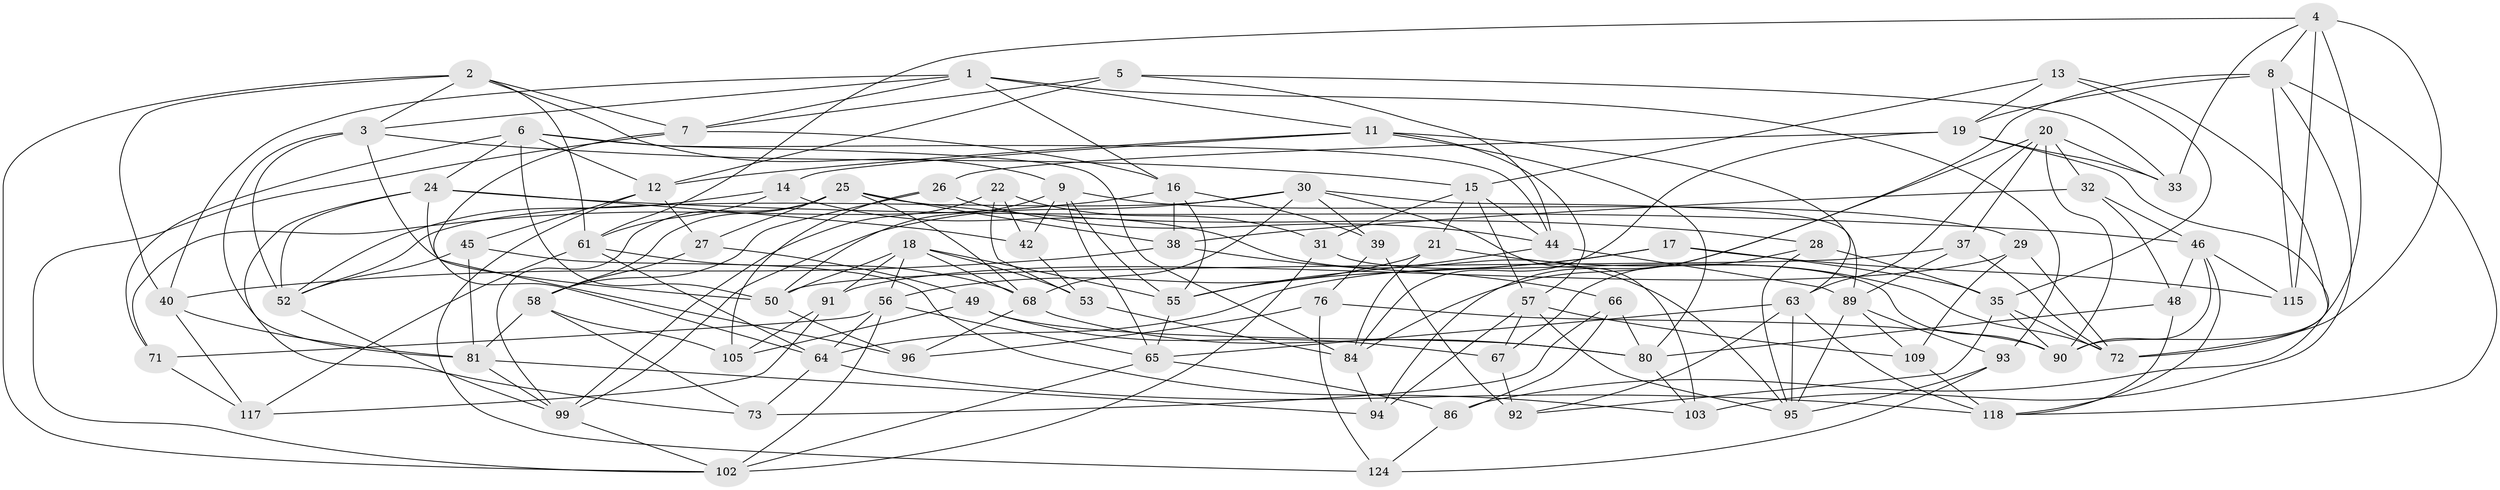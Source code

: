 // Generated by graph-tools (version 1.1) at 2025/52/02/27/25 19:52:31]
// undirected, 81 vertices, 205 edges
graph export_dot {
graph [start="1"]
  node [color=gray90,style=filled];
  1 [super="+97"];
  2 [super="+116"];
  3 [super="+70"];
  4 [super="+23"];
  5;
  6 [super="+104"];
  7 [super="+123"];
  8 [super="+10"];
  9 [super="+36"];
  11 [super="+78"];
  12 [super="+47"];
  13;
  14;
  15 [super="+100"];
  16 [super="+34"];
  17;
  18 [super="+43"];
  19 [super="+41"];
  20 [super="+54"];
  21;
  22;
  24 [super="+83"];
  25 [super="+114"];
  26;
  27;
  28;
  29;
  30 [super="+112"];
  31;
  32;
  33;
  35 [super="+79"];
  37;
  38 [super="+59"];
  39;
  40 [super="+51"];
  42;
  44 [super="+101"];
  45;
  46 [super="+60"];
  48;
  49;
  50 [super="+69"];
  52 [super="+85"];
  53;
  55 [super="+119"];
  56 [super="+106"];
  57 [super="+88"];
  58 [super="+62"];
  61 [super="+77"];
  63 [super="+108"];
  64 [super="+74"];
  65 [super="+75"];
  66;
  67;
  68 [super="+121"];
  71;
  72 [super="+87"];
  73;
  76;
  80 [super="+113"];
  81 [super="+82"];
  84 [super="+122"];
  86;
  89 [super="+120"];
  90 [super="+111"];
  91;
  92;
  93;
  94;
  95 [super="+98"];
  96;
  99 [super="+110"];
  102 [super="+107"];
  103;
  105;
  109;
  115;
  117;
  118 [super="+125"];
  124;
  1 -- 93;
  1 -- 40;
  1 -- 11;
  1 -- 16;
  1 -- 3;
  1 -- 7;
  2 -- 61;
  2 -- 3;
  2 -- 9;
  2 -- 40;
  2 -- 102;
  2 -- 7;
  3 -- 52;
  3 -- 50;
  3 -- 15;
  3 -- 81;
  4 -- 33;
  4 -- 61;
  4 -- 72;
  4 -- 115;
  4 -- 8;
  4 -- 90;
  5 -- 33;
  5 -- 12;
  5 -- 7;
  5 -- 44;
  6 -- 50;
  6 -- 84;
  6 -- 71;
  6 -- 24;
  6 -- 12;
  6 -- 44;
  7 -- 102;
  7 -- 16;
  7 -- 64;
  8 -- 103;
  8 -- 94;
  8 -- 118;
  8 -- 19;
  8 -- 115;
  9 -- 29;
  9 -- 50;
  9 -- 42;
  9 -- 65;
  9 -- 55;
  11 -- 14;
  11 -- 80;
  11 -- 12;
  11 -- 63;
  11 -- 57;
  12 -- 27;
  12 -- 45;
  12 -- 124;
  13 -- 72;
  13 -- 15;
  13 -- 35;
  13 -- 19;
  14 -- 95;
  14 -- 52;
  14 -- 61;
  15 -- 57;
  15 -- 31;
  15 -- 44;
  15 -- 21;
  16 -- 55;
  16 -- 39;
  16 -- 38;
  16 -- 71;
  17 -- 115;
  17 -- 35;
  17 -- 55;
  17 -- 64;
  18 -- 53;
  18 -- 91;
  18 -- 56;
  18 -- 68;
  18 -- 50;
  18 -- 55;
  19 -- 33;
  19 -- 86;
  19 -- 26;
  19 -- 84;
  20 -- 37;
  20 -- 84;
  20 -- 32;
  20 -- 33;
  20 -- 63;
  20 -- 90;
  21 -- 72;
  21 -- 84;
  21 -- 56;
  22 -- 53;
  22 -- 31;
  22 -- 42;
  22 -- 99;
  24 -- 52;
  24 -- 73;
  24 -- 42;
  24 -- 96;
  24 -- 46;
  25 -- 27;
  25 -- 99;
  25 -- 28;
  25 -- 38;
  25 -- 68;
  25 -- 58;
  26 -- 58;
  26 -- 105;
  26 -- 44;
  27 -- 49;
  27 -- 58;
  28 -- 95;
  28 -- 67;
  28 -- 35;
  29 -- 91;
  29 -- 72;
  29 -- 109;
  30 -- 103;
  30 -- 39;
  30 -- 89;
  30 -- 99;
  30 -- 52;
  30 -- 68;
  31 -- 90;
  31 -- 102;
  32 -- 46;
  32 -- 48;
  32 -- 38;
  35 -- 90;
  35 -- 72;
  35 -- 92;
  37 -- 89;
  37 -- 72;
  37 -- 50;
  38 -- 40 [weight=2];
  38 -- 66;
  39 -- 76;
  39 -- 92;
  40 -- 117;
  40 -- 81;
  42 -- 53;
  44 -- 55;
  44 -- 89;
  45 -- 103;
  45 -- 52;
  45 -- 81;
  46 -- 48;
  46 -- 115;
  46 -- 118;
  46 -- 90;
  48 -- 118;
  48 -- 80;
  49 -- 80;
  49 -- 105;
  49 -- 67;
  50 -- 96;
  52 -- 99;
  53 -- 84;
  55 -- 65;
  56 -- 65;
  56 -- 71;
  56 -- 102;
  56 -- 64;
  57 -- 67;
  57 -- 94;
  57 -- 109;
  57 -- 95;
  58 -- 105;
  58 -- 73;
  58 -- 81;
  61 -- 64;
  61 -- 117;
  61 -- 68;
  63 -- 118;
  63 -- 92;
  63 -- 95;
  63 -- 65;
  64 -- 73;
  64 -- 118;
  65 -- 102;
  65 -- 86;
  66 -- 73;
  66 -- 80;
  66 -- 86;
  67 -- 92;
  68 -- 80;
  68 -- 96;
  71 -- 117;
  76 -- 90;
  76 -- 96;
  76 -- 124;
  80 -- 103;
  81 -- 94;
  81 -- 99;
  84 -- 94;
  86 -- 124;
  89 -- 109;
  89 -- 93;
  89 -- 95;
  91 -- 117;
  91 -- 105;
  93 -- 124;
  93 -- 95;
  99 -- 102;
  109 -- 118;
}
